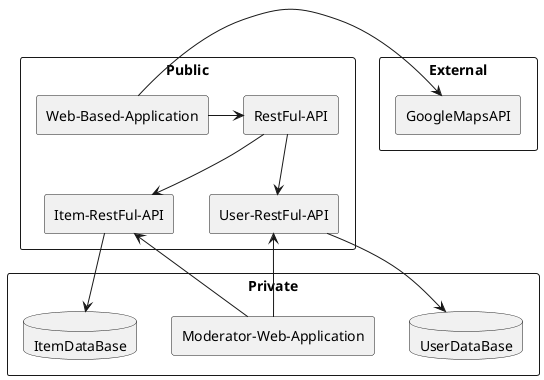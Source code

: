 @startuml

rectangle External {
    rectangle GoogleMapsAPI
}
rectangle Public {
    (Web-Based-Application) -> (RestFul-API)
    (Web-Based-Application) -> (GoogleMapsAPI)
    (RestFul-API) -down-> (Item-RestFul-API)
    (RestFul-API) -down-> (User-RestFul-API)
	rectangle Web-Based-Application {
	}
	rectangle RestFul-API {
	}
}


rectangle Private {
    (Moderator-Web-Application) -left-> (Item-RestFul-API)
    (Moderator-Web-Application) -left-> (User-RestFul-API)
    database UserDataBase
    database ItemDataBase

    (User-RestFul-API) -down-> (UserDataBase)
    (Item-RestFul-API) -down-> (ItemDataBase)

	rectangle Moderator-Web-Application {
	}
	rectangle Item-RestFul-API {

	}


	rectangle User-RestFul-API {
    }



}
@enduml